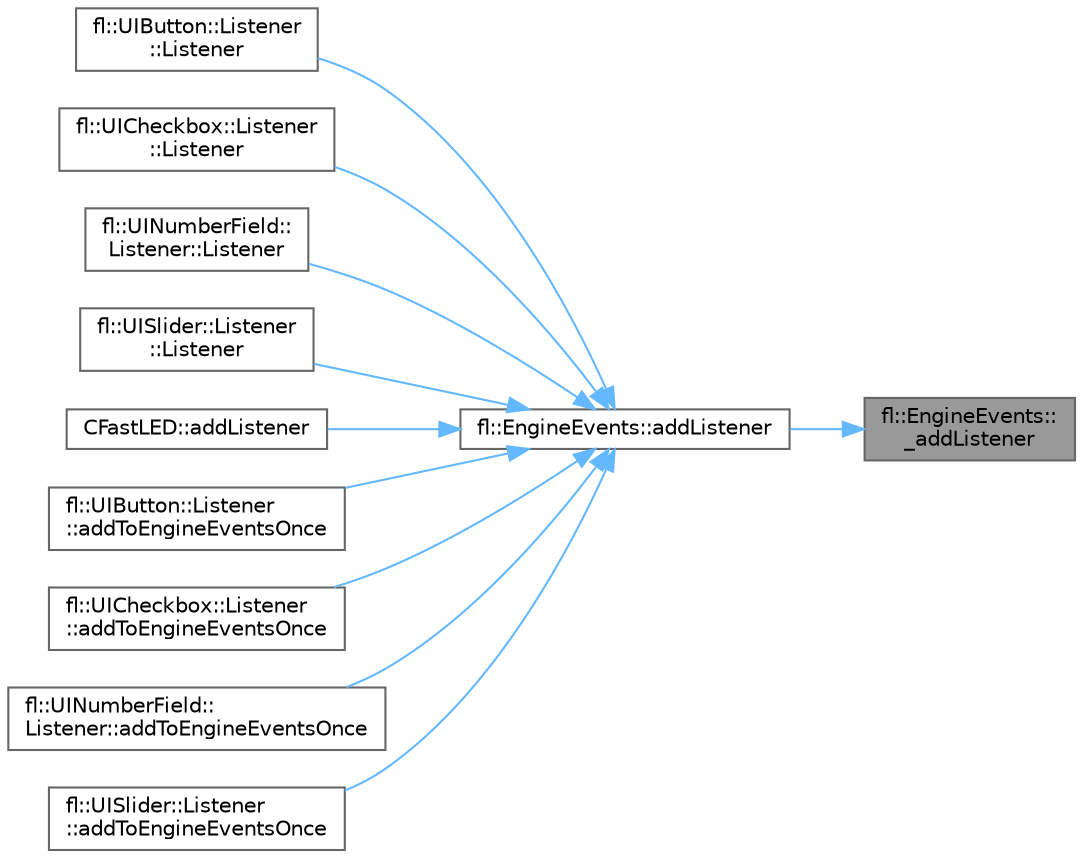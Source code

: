 digraph "fl::EngineEvents::_addListener"
{
 // INTERACTIVE_SVG=YES
 // LATEX_PDF_SIZE
  bgcolor="transparent";
  edge [fontname=Helvetica,fontsize=10,labelfontname=Helvetica,labelfontsize=10];
  node [fontname=Helvetica,fontsize=10,shape=box,height=0.2,width=0.4];
  rankdir="RL";
  Node1 [id="Node000001",label="fl::EngineEvents::\l_addListener",height=0.2,width=0.4,color="gray40", fillcolor="grey60", style="filled", fontcolor="black",tooltip=" "];
  Node1 -> Node2 [id="edge1_Node000001_Node000002",dir="back",color="steelblue1",style="solid",tooltip=" "];
  Node2 [id="Node000002",label="fl::EngineEvents::addListener",height=0.2,width=0.4,color="grey40", fillcolor="white", style="filled",URL="$de/dca/classfl_1_1_engine_events_a0ec4bb952e2d965c309f69af153ce8d3.html#a0ec4bb952e2d965c309f69af153ce8d3",tooltip=" "];
  Node2 -> Node3 [id="edge2_Node000002_Node000003",dir="back",color="steelblue1",style="solid",tooltip=" "];
  Node3 [id="Node000003",label="fl::UIButton::Listener\l::Listener",height=0.2,width=0.4,color="grey40", fillcolor="white", style="filled",URL="$d2/d68/structfl_1_1_u_i_button_1_1_listener_a3e3b4d88cbf4e14ef0cf73839bb6202f.html#a3e3b4d88cbf4e14ef0cf73839bb6202f",tooltip=" "];
  Node2 -> Node4 [id="edge3_Node000002_Node000004",dir="back",color="steelblue1",style="solid",tooltip=" "];
  Node4 [id="Node000004",label="fl::UICheckbox::Listener\l::Listener",height=0.2,width=0.4,color="grey40", fillcolor="white", style="filled",URL="$de/d6f/structfl_1_1_u_i_checkbox_1_1_listener_ac95257f0a5ff337a7e660880609689bc.html#ac95257f0a5ff337a7e660880609689bc",tooltip=" "];
  Node2 -> Node5 [id="edge4_Node000002_Node000005",dir="back",color="steelblue1",style="solid",tooltip=" "];
  Node5 [id="Node000005",label="fl::UINumberField::\lListener::Listener",height=0.2,width=0.4,color="grey40", fillcolor="white", style="filled",URL="$d0/d0d/structfl_1_1_u_i_number_field_1_1_listener_a1ef13c1987d994b9fd9ffa84aaf67131.html#a1ef13c1987d994b9fd9ffa84aaf67131",tooltip=" "];
  Node2 -> Node6 [id="edge5_Node000002_Node000006",dir="back",color="steelblue1",style="solid",tooltip=" "];
  Node6 [id="Node000006",label="fl::UISlider::Listener\l::Listener",height=0.2,width=0.4,color="grey40", fillcolor="white", style="filled",URL="$da/df8/structfl_1_1_u_i_slider_1_1_listener_ac1fae271e401720ded2a853bcaac4b66.html#ac1fae271e401720ded2a853bcaac4b66",tooltip=" "];
  Node2 -> Node7 [id="edge6_Node000002_Node000007",dir="back",color="steelblue1",style="solid",tooltip=" "];
  Node7 [id="Node000007",label="CFastLED::addListener",height=0.2,width=0.4,color="grey40", fillcolor="white", style="filled",URL="$dd/dbb/class_c_fast_l_e_d_ac965b166635b9aca0c165a53eb0a474f.html#ac965b166635b9aca0c165a53eb0a474f",tooltip=" "];
  Node2 -> Node8 [id="edge7_Node000002_Node000008",dir="back",color="steelblue1",style="solid",tooltip=" "];
  Node8 [id="Node000008",label="fl::UIButton::Listener\l::addToEngineEventsOnce",height=0.2,width=0.4,color="grey40", fillcolor="white", style="filled",URL="$d2/d68/structfl_1_1_u_i_button_1_1_listener_a663bf7c3826c1839d80bd533257051a2.html#a663bf7c3826c1839d80bd533257051a2",tooltip=" "];
  Node2 -> Node9 [id="edge8_Node000002_Node000009",dir="back",color="steelblue1",style="solid",tooltip=" "];
  Node9 [id="Node000009",label="fl::UICheckbox::Listener\l::addToEngineEventsOnce",height=0.2,width=0.4,color="grey40", fillcolor="white", style="filled",URL="$de/d6f/structfl_1_1_u_i_checkbox_1_1_listener_afb032013d86d8c85f9ed81338431de98.html#afb032013d86d8c85f9ed81338431de98",tooltip=" "];
  Node2 -> Node10 [id="edge9_Node000002_Node000010",dir="back",color="steelblue1",style="solid",tooltip=" "];
  Node10 [id="Node000010",label="fl::UINumberField::\lListener::addToEngineEventsOnce",height=0.2,width=0.4,color="grey40", fillcolor="white", style="filled",URL="$d0/d0d/structfl_1_1_u_i_number_field_1_1_listener_a57bfa00c12234d1d160dbd2a6d678394.html#a57bfa00c12234d1d160dbd2a6d678394",tooltip=" "];
  Node2 -> Node11 [id="edge10_Node000002_Node000011",dir="back",color="steelblue1",style="solid",tooltip=" "];
  Node11 [id="Node000011",label="fl::UISlider::Listener\l::addToEngineEventsOnce",height=0.2,width=0.4,color="grey40", fillcolor="white", style="filled",URL="$da/df8/structfl_1_1_u_i_slider_1_1_listener_a38793a1ec622a954d9fa39e0fe350694.html#a38793a1ec622a954d9fa39e0fe350694",tooltip=" "];
}
